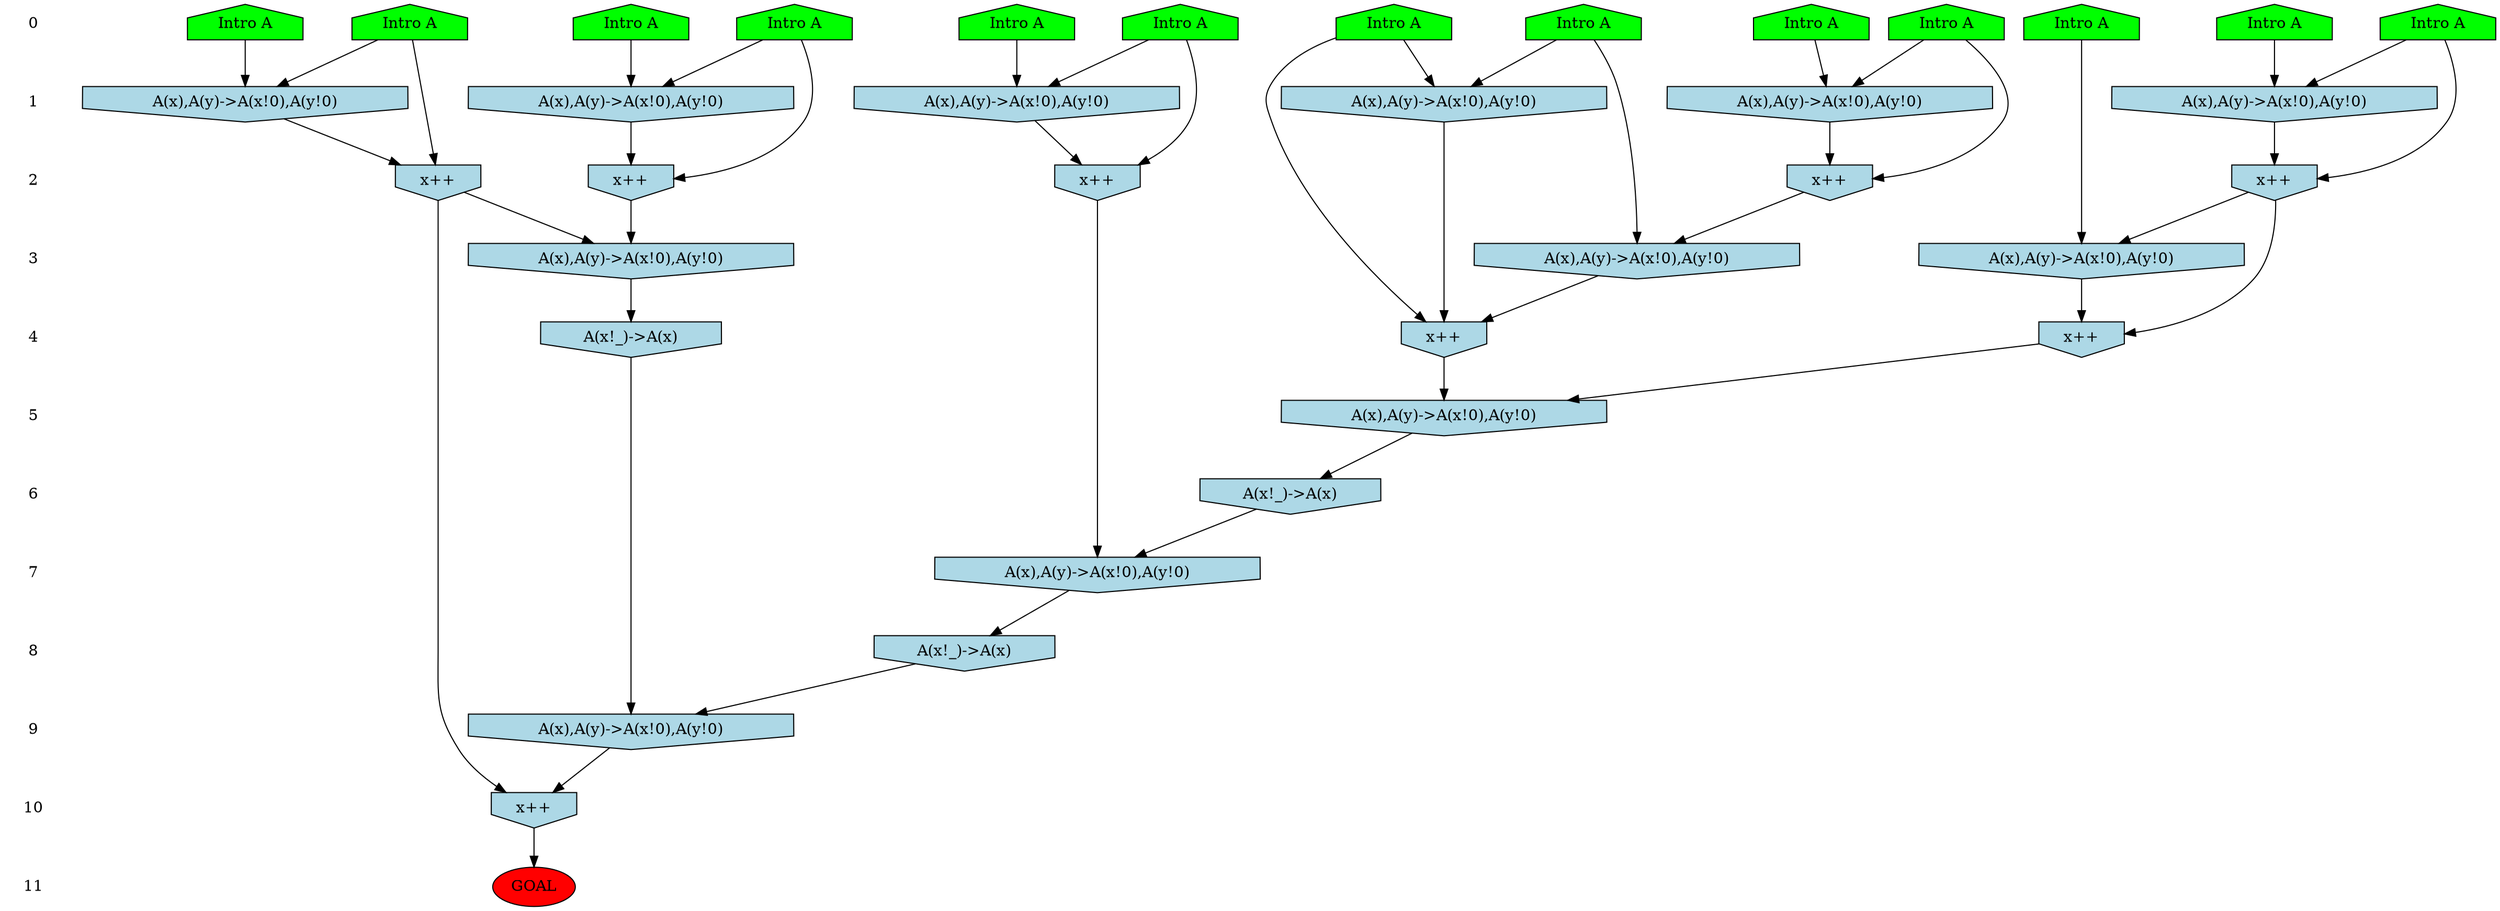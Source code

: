 /* Compression of 1 causal flows obtained in average at 3.116898E+00 t.u */
/* Compressed causal flows were: [1019] */
digraph G{
 ranksep=.5 ; 
{ rank = same ; "0" [shape=plaintext] ; node_1 [label ="Intro A", shape=house, style=filled, fillcolor=green] ;
node_2 [label ="Intro A", shape=house, style=filled, fillcolor=green] ;
node_3 [label ="Intro A", shape=house, style=filled, fillcolor=green] ;
node_4 [label ="Intro A", shape=house, style=filled, fillcolor=green] ;
node_5 [label ="Intro A", shape=house, style=filled, fillcolor=green] ;
node_6 [label ="Intro A", shape=house, style=filled, fillcolor=green] ;
node_7 [label ="Intro A", shape=house, style=filled, fillcolor=green] ;
node_8 [label ="Intro A", shape=house, style=filled, fillcolor=green] ;
node_9 [label ="Intro A", shape=house, style=filled, fillcolor=green] ;
node_10 [label ="Intro A", shape=house, style=filled, fillcolor=green] ;
node_11 [label ="Intro A", shape=house, style=filled, fillcolor=green] ;
node_12 [label ="Intro A", shape=house, style=filled, fillcolor=green] ;
node_13 [label ="Intro A", shape=house, style=filled, fillcolor=green] ;
}
{ rank = same ; "1" [shape=plaintext] ; node_14 [label="A(x),A(y)->A(x!0),A(y!0)", shape=invhouse, style=filled, fillcolor = lightblue] ;
node_15 [label="A(x),A(y)->A(x!0),A(y!0)", shape=invhouse, style=filled, fillcolor = lightblue] ;
node_17 [label="A(x),A(y)->A(x!0),A(y!0)", shape=invhouse, style=filled, fillcolor = lightblue] ;
node_18 [label="A(x),A(y)->A(x!0),A(y!0)", shape=invhouse, style=filled, fillcolor = lightblue] ;
node_21 [label="A(x),A(y)->A(x!0),A(y!0)", shape=invhouse, style=filled, fillcolor = lightblue] ;
node_22 [label="A(x),A(y)->A(x!0),A(y!0)", shape=invhouse, style=filled, fillcolor = lightblue] ;
}
{ rank = same ; "2" [shape=plaintext] ; node_16 [label="x++", shape=invhouse, style=filled, fillcolor = lightblue] ;
node_19 [label="x++", shape=invhouse, style=filled, fillcolor = lightblue] ;
node_23 [label="x++", shape=invhouse, style=filled, fillcolor = lightblue] ;
node_27 [label="x++", shape=invhouse, style=filled, fillcolor = lightblue] ;
node_30 [label="x++", shape=invhouse, style=filled, fillcolor = lightblue] ;
}
{ rank = same ; "3" [shape=plaintext] ; node_20 [label="A(x),A(y)->A(x!0),A(y!0)", shape=invhouse, style=filled, fillcolor = lightblue] ;
node_25 [label="A(x),A(y)->A(x!0),A(y!0)", shape=invhouse, style=filled, fillcolor = lightblue] ;
node_28 [label="A(x),A(y)->A(x!0),A(y!0)", shape=invhouse, style=filled, fillcolor = lightblue] ;
}
{ rank = same ; "4" [shape=plaintext] ; node_24 [label="x++", shape=invhouse, style=filled, fillcolor = lightblue] ;
node_26 [label="x++", shape=invhouse, style=filled, fillcolor = lightblue] ;
node_29 [label="A(x!_)->A(x)", shape=invhouse, style=filled, fillcolor = lightblue] ;
}
{ rank = same ; "5" [shape=plaintext] ; node_31 [label="A(x),A(y)->A(x!0),A(y!0)", shape=invhouse, style=filled, fillcolor = lightblue] ;
}
{ rank = same ; "6" [shape=plaintext] ; node_32 [label="A(x!_)->A(x)", shape=invhouse, style=filled, fillcolor = lightblue] ;
}
{ rank = same ; "7" [shape=plaintext] ; node_33 [label="A(x),A(y)->A(x!0),A(y!0)", shape=invhouse, style=filled, fillcolor = lightblue] ;
}
{ rank = same ; "8" [shape=plaintext] ; node_34 [label="A(x!_)->A(x)", shape=invhouse, style=filled, fillcolor = lightblue] ;
}
{ rank = same ; "9" [shape=plaintext] ; node_35 [label="A(x),A(y)->A(x!0),A(y!0)", shape=invhouse, style=filled, fillcolor = lightblue] ;
}
{ rank = same ; "10" [shape=plaintext] ; node_36 [label="x++", shape=invhouse, style=filled, fillcolor = lightblue] ;
}
{ rank = same ; "11" [shape=plaintext] ; node_37 [label ="GOAL", style=filled, fillcolor=red] ;
}
"0" -> "1" [style="invis"]; 
"1" -> "2" [style="invis"]; 
"2" -> "3" [style="invis"]; 
"3" -> "4" [style="invis"]; 
"4" -> "5" [style="invis"]; 
"5" -> "6" [style="invis"]; 
"6" -> "7" [style="invis"]; 
"7" -> "8" [style="invis"]; 
"8" -> "9" [style="invis"]; 
"9" -> "10" [style="invis"]; 
"10" -> "11" [style="invis"]; 
node_7 -> node_14
node_13 -> node_14
node_4 -> node_15
node_9 -> node_15
node_4 -> node_16
node_15 -> node_16
node_5 -> node_17
node_10 -> node_17
node_8 -> node_18
node_12 -> node_18
node_13 -> node_19
node_14 -> node_19
node_6 -> node_20
node_19 -> node_20
node_2 -> node_21
node_11 -> node_21
node_1 -> node_22
node_3 -> node_22
node_12 -> node_23
node_18 -> node_23
node_19 -> node_24
node_20 -> node_24
node_5 -> node_25
node_16 -> node_25
node_10 -> node_26
node_17 -> node_26
node_25 -> node_26
node_3 -> node_27
node_22 -> node_27
node_23 -> node_28
node_27 -> node_28
node_28 -> node_29
node_2 -> node_30
node_21 -> node_30
node_24 -> node_31
node_26 -> node_31
node_31 -> node_32
node_30 -> node_33
node_32 -> node_33
node_33 -> node_34
node_29 -> node_35
node_34 -> node_35
node_23 -> node_36
node_35 -> node_36
node_36 -> node_37
}
/*
 Dot generation time: 0.000362
*/
